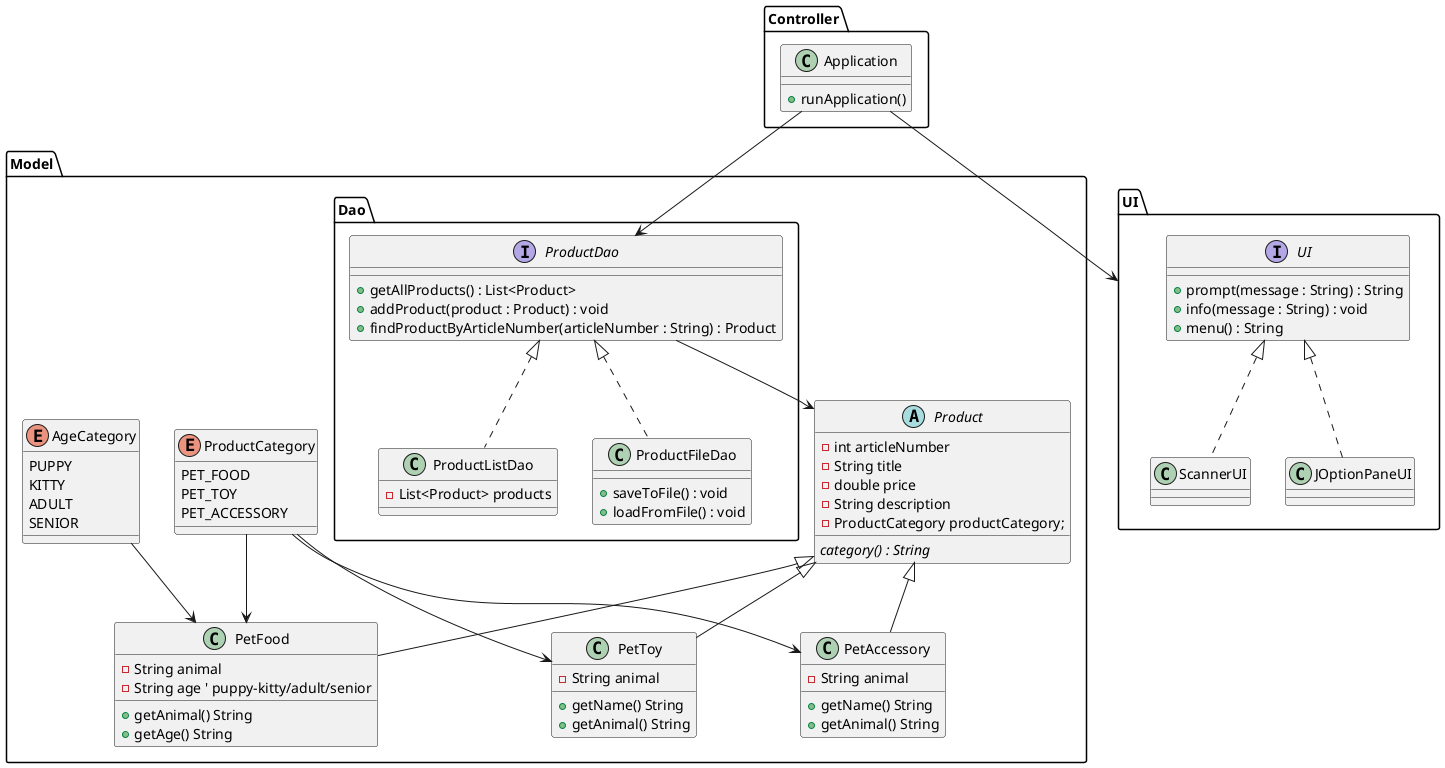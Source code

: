 @startuml
'https://plantuml.com/sequence-diagram

package "Model" {

    package "Dao" {

        interface ProductDao {
            + getAllProducts() : List<Product>
            + addProduct(product : Product) : void
            + findProductByArticleNumber(articleNumber : String) : Product
        }
        class ProductListDao implements ProductDao {
            - List<Product> products
        }
        class ProductFileDao implements ProductDao {
            + saveToFile() : void
            + loadFromFile() : void
        }
        }
        class PetFood extends Product {
            - String animal
            - String age ' puppy-kitty/adult/senior
            + getAnimal() String
            + getAge() String
        }

    abstract class Product {
        - int articleNumber
        - String title
        - double price
        - String description
        - ProductCategory productCategory;
        {abstract} category() : String
        ' + getters/setters for all attributes
    }

' I will add subclasses to PetFood such as DogFood and CatFood if needed

    class PetToy extends Product {
        - String animal
        + getName() String
        + getAnimal() String
    }
    class PetAccessory extends Product{
        - String animal
        + getName() String
        + getAnimal() String
    }
    enum ProductCategory {
        PET_FOOD
        PET_TOY
        PET_ACCESSORY
    }
    enum AgeCategory {
        PUPPY
        KITTY
        ADULT
        SENIOR
    }
}

package "UI" {
    interface UI {
    + prompt(message : String) : String
    + info(message : String) : void
    + menu() : String
    }
    class ScannerUI implements UI
    class JOptionPaneUI implements UI

}

package "Controller" {
    class Application {
        + runApplication()
    }
}

' Relations
ProductDao --> Product
' PetFood --|> Product
' PetToy --|> Product
' PetAccessory --|> Product
ProductCategory --> PetFood
ProductCategory --> PetToy
ProductCategory --> PetAccessory
AgeCategory --> PetFood

Application --> UI
Application --> ProductDao


@enduml